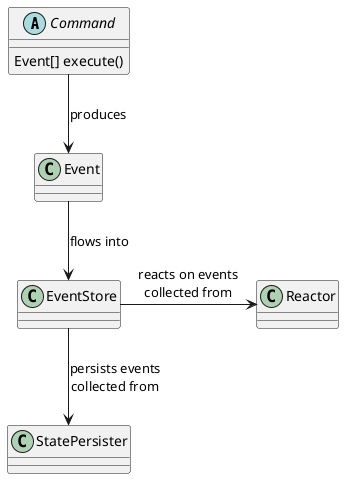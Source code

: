 @startuml

abstract class Command {
    Event[] execute()
}

class Event
class EventStore
class StatePersister
class Reactor

Command -down-> Event : produces
Event -down-> EventStore : flows into
EventStore -down-> StatePersister : persists events\ncollected from
EventStore -right> Reactor : reacts on events\ncollected from

@enduml